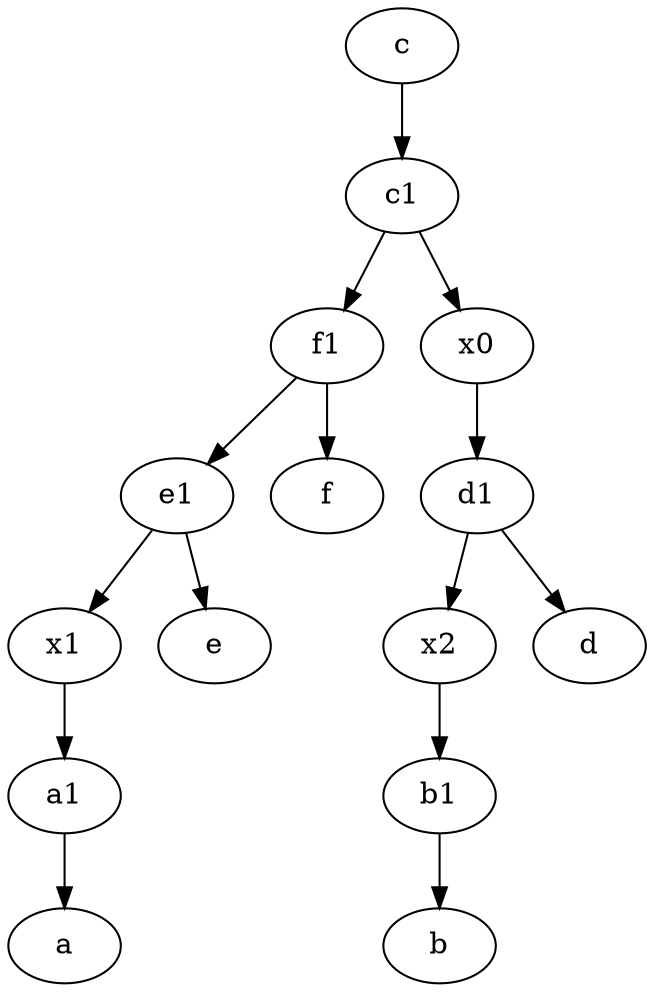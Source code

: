digraph  {
	x2;
	e1 [pos="25,45!"];
	c1 [pos="30,15!"];
	a1 [pos="40,15!"];
	x1;
	f1;
	d1 [pos="25,30!"];
	x0;
	c [pos="20,10!"];
	b1 [pos="45,20!"];
	f1 -> f;
	b1 -> b;
	e1 -> e;
	c1 -> x0;
	c1 -> f1;
	d1 -> d;
	e1 -> x1;
	d1 -> x2;
	c -> c1;
	f1 -> e1;
	x0 -> d1;
	a1 -> a;
	x1 -> a1;
	x2 -> b1;

	}